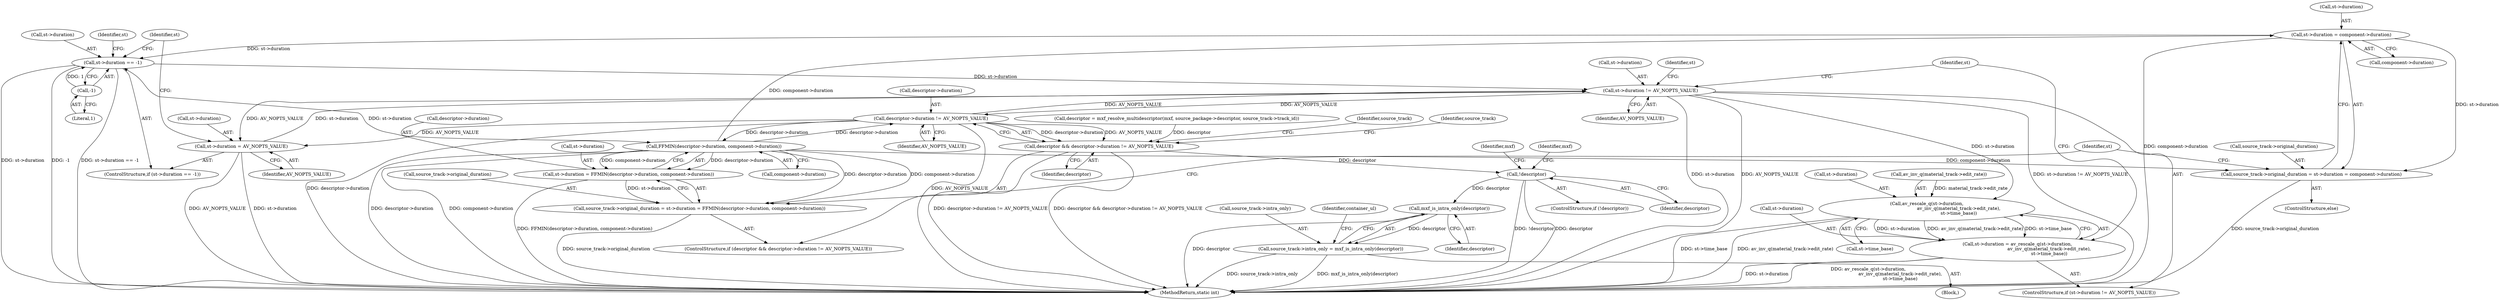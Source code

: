 digraph "0_FFmpeg_bab0716c7f4793ec42e05a5aa7e80d82a0dd4e75@pointer" {
"1000808" [label="(Call,st->duration = component->duration)"];
"1000796" [label="(Call,FFMIN(descriptor->duration, component->duration))"];
"1000783" [label="(Call,descriptor->duration != AV_NOPTS_VALUE)"];
"1001712" [label="(Call,st->duration != AV_NOPTS_VALUE)"];
"1000816" [label="(Call,st->duration == -1)"];
"1000792" [label="(Call,st->duration = FFMIN(descriptor->duration, component->duration))"];
"1000808" [label="(Call,st->duration = component->duration)"];
"1000820" [label="(Call,-1)"];
"1000822" [label="(Call,st->duration = AV_NOPTS_VALUE)"];
"1000804" [label="(Call,source_track->original_duration = st->duration = component->duration)"];
"1000781" [label="(Call,descriptor && descriptor->duration != AV_NOPTS_VALUE)"];
"1000921" [label="(Call,!descriptor)"];
"1001201" [label="(Call,mxf_is_intra_only(descriptor))"];
"1001197" [label="(Call,source_track->intra_only = mxf_is_intra_only(descriptor))"];
"1000788" [label="(Call,source_track->original_duration = st->duration = FFMIN(descriptor->duration, component->duration))"];
"1001721" [label="(Call,av_rescale_q(st->duration,\n                                            av_inv_q(material_track->edit_rate),\n                                            st->time_base))"];
"1001717" [label="(Call,st->duration = av_rescale_q(st->duration,\n                                            av_inv_q(material_track->edit_rate),\n                                            st->time_base))"];
"1001197" [label="(Call,source_track->intra_only = mxf_is_intra_only(descriptor))"];
"1000805" [label="(Call,source_track->original_duration)"];
"1000770" [label="(Call,descriptor = mxf_resolve_multidescriptor(mxf, source_package->descriptor, source_track->track_id))"];
"1000818" [label="(Identifier,st)"];
"1000820" [label="(Call,-1)"];
"1000803" [label="(ControlStructure,else)"];
"1000780" [label="(ControlStructure,if (descriptor && descriptor->duration != AV_NOPTS_VALUE))"];
"1000790" [label="(Identifier,source_track)"];
"1000817" [label="(Call,st->duration)"];
"1001718" [label="(Call,st->duration)"];
"1000797" [label="(Call,descriptor->duration)"];
"1001721" [label="(Call,av_rescale_q(st->duration,\n                                            av_inv_q(material_track->edit_rate),\n                                            st->time_base))"];
"1000782" [label="(Identifier,descriptor)"];
"1001201" [label="(Call,mxf_is_intra_only(descriptor))"];
"1001717" [label="(Call,st->duration = av_rescale_q(st->duration,\n                                            av_inv_q(material_track->edit_rate),\n                                            st->time_base))"];
"1001712" [label="(Call,st->duration != AV_NOPTS_VALUE)"];
"1001711" [label="(ControlStructure,if (st->duration != AV_NOPTS_VALUE))"];
"1001991" [label="(MethodReturn,static int)"];
"1000824" [label="(Identifier,st)"];
"1000806" [label="(Identifier,source_track)"];
"1000920" [label="(ControlStructure,if (!descriptor))"];
"1001719" [label="(Identifier,st)"];
"1000922" [label="(Identifier,descriptor)"];
"1000793" [label="(Call,st->duration)"];
"1001725" [label="(Call,av_inv_q(material_track->edit_rate))"];
"1000788" [label="(Call,source_track->original_duration = st->duration = FFMIN(descriptor->duration, component->duration))"];
"1000800" [label="(Call,component->duration)"];
"1000783" [label="(Call,descriptor->duration != AV_NOPTS_VALUE)"];
"1001198" [label="(Call,source_track->intra_only)"];
"1001722" [label="(Call,st->duration)"];
"1000809" [label="(Call,st->duration)"];
"1000821" [label="(Literal,1)"];
"1000784" [label="(Call,descriptor->duration)"];
"1000781" [label="(Call,descriptor && descriptor->duration != AV_NOPTS_VALUE)"];
"1001204" [label="(Identifier,container_ul)"];
"1000822" [label="(Call,st->duration = AV_NOPTS_VALUE)"];
"1000823" [label="(Call,st->duration)"];
"1000939" [label="(Identifier,mxf)"];
"1001196" [label="(Block,)"];
"1001713" [label="(Call,st->duration)"];
"1000792" [label="(Call,st->duration = FFMIN(descriptor->duration, component->duration))"];
"1000804" [label="(Call,source_track->original_duration = st->duration = component->duration)"];
"1001716" [label="(Identifier,AV_NOPTS_VALUE)"];
"1000826" [label="(Identifier,AV_NOPTS_VALUE)"];
"1000812" [label="(Call,component->duration)"];
"1000796" [label="(Call,FFMIN(descriptor->duration, component->duration))"];
"1001736" [label="(Identifier,st)"];
"1001729" [label="(Call,st->time_base)"];
"1000816" [label="(Call,st->duration == -1)"];
"1000787" [label="(Identifier,AV_NOPTS_VALUE)"];
"1000808" [label="(Call,st->duration = component->duration)"];
"1000926" [label="(Identifier,mxf)"];
"1000921" [label="(Call,!descriptor)"];
"1001202" [label="(Identifier,descriptor)"];
"1000815" [label="(ControlStructure,if (st->duration == -1))"];
"1000789" [label="(Call,source_track->original_duration)"];
"1000829" [label="(Identifier,st)"];
"1000808" -> "1000804"  [label="AST: "];
"1000808" -> "1000812"  [label="CFG: "];
"1000809" -> "1000808"  [label="AST: "];
"1000812" -> "1000808"  [label="AST: "];
"1000804" -> "1000808"  [label="CFG: "];
"1000808" -> "1001991"  [label="DDG: component->duration"];
"1000808" -> "1000804"  [label="DDG: st->duration"];
"1000796" -> "1000808"  [label="DDG: component->duration"];
"1000808" -> "1000816"  [label="DDG: st->duration"];
"1000796" -> "1000792"  [label="AST: "];
"1000796" -> "1000800"  [label="CFG: "];
"1000797" -> "1000796"  [label="AST: "];
"1000800" -> "1000796"  [label="AST: "];
"1000792" -> "1000796"  [label="CFG: "];
"1000796" -> "1001991"  [label="DDG: component->duration"];
"1000796" -> "1001991"  [label="DDG: descriptor->duration"];
"1000796" -> "1000783"  [label="DDG: descriptor->duration"];
"1000796" -> "1000788"  [label="DDG: descriptor->duration"];
"1000796" -> "1000788"  [label="DDG: component->duration"];
"1000796" -> "1000792"  [label="DDG: descriptor->duration"];
"1000796" -> "1000792"  [label="DDG: component->duration"];
"1000783" -> "1000796"  [label="DDG: descriptor->duration"];
"1000796" -> "1000804"  [label="DDG: component->duration"];
"1000783" -> "1000781"  [label="AST: "];
"1000783" -> "1000787"  [label="CFG: "];
"1000784" -> "1000783"  [label="AST: "];
"1000787" -> "1000783"  [label="AST: "];
"1000781" -> "1000783"  [label="CFG: "];
"1000783" -> "1001991"  [label="DDG: descriptor->duration"];
"1000783" -> "1001991"  [label="DDG: AV_NOPTS_VALUE"];
"1000783" -> "1000781"  [label="DDG: descriptor->duration"];
"1000783" -> "1000781"  [label="DDG: AV_NOPTS_VALUE"];
"1001712" -> "1000783"  [label="DDG: AV_NOPTS_VALUE"];
"1000783" -> "1000822"  [label="DDG: AV_NOPTS_VALUE"];
"1000783" -> "1001712"  [label="DDG: AV_NOPTS_VALUE"];
"1001712" -> "1001711"  [label="AST: "];
"1001712" -> "1001716"  [label="CFG: "];
"1001713" -> "1001712"  [label="AST: "];
"1001716" -> "1001712"  [label="AST: "];
"1001719" -> "1001712"  [label="CFG: "];
"1001736" -> "1001712"  [label="CFG: "];
"1001712" -> "1001991"  [label="DDG: st->duration"];
"1001712" -> "1001991"  [label="DDG: AV_NOPTS_VALUE"];
"1001712" -> "1001991"  [label="DDG: st->duration != AV_NOPTS_VALUE"];
"1001712" -> "1000822"  [label="DDG: AV_NOPTS_VALUE"];
"1000816" -> "1001712"  [label="DDG: st->duration"];
"1000822" -> "1001712"  [label="DDG: st->duration"];
"1001712" -> "1001721"  [label="DDG: st->duration"];
"1000816" -> "1000815"  [label="AST: "];
"1000816" -> "1000820"  [label="CFG: "];
"1000817" -> "1000816"  [label="AST: "];
"1000820" -> "1000816"  [label="AST: "];
"1000824" -> "1000816"  [label="CFG: "];
"1000829" -> "1000816"  [label="CFG: "];
"1000816" -> "1001991"  [label="DDG: st->duration == -1"];
"1000816" -> "1001991"  [label="DDG: st->duration"];
"1000816" -> "1001991"  [label="DDG: -1"];
"1000792" -> "1000816"  [label="DDG: st->duration"];
"1000820" -> "1000816"  [label="DDG: 1"];
"1000792" -> "1000788"  [label="AST: "];
"1000793" -> "1000792"  [label="AST: "];
"1000788" -> "1000792"  [label="CFG: "];
"1000792" -> "1001991"  [label="DDG: FFMIN(descriptor->duration, component->duration)"];
"1000792" -> "1000788"  [label="DDG: st->duration"];
"1000820" -> "1000821"  [label="CFG: "];
"1000821" -> "1000820"  [label="AST: "];
"1000822" -> "1000815"  [label="AST: "];
"1000822" -> "1000826"  [label="CFG: "];
"1000823" -> "1000822"  [label="AST: "];
"1000826" -> "1000822"  [label="AST: "];
"1000829" -> "1000822"  [label="CFG: "];
"1000822" -> "1001991"  [label="DDG: st->duration"];
"1000822" -> "1001991"  [label="DDG: AV_NOPTS_VALUE"];
"1000804" -> "1000803"  [label="AST: "];
"1000805" -> "1000804"  [label="AST: "];
"1000818" -> "1000804"  [label="CFG: "];
"1000804" -> "1001991"  [label="DDG: source_track->original_duration"];
"1000781" -> "1000780"  [label="AST: "];
"1000781" -> "1000782"  [label="CFG: "];
"1000782" -> "1000781"  [label="AST: "];
"1000790" -> "1000781"  [label="CFG: "];
"1000806" -> "1000781"  [label="CFG: "];
"1000781" -> "1001991"  [label="DDG: descriptor && descriptor->duration != AV_NOPTS_VALUE"];
"1000781" -> "1001991"  [label="DDG: descriptor->duration != AV_NOPTS_VALUE"];
"1000770" -> "1000781"  [label="DDG: descriptor"];
"1000781" -> "1000921"  [label="DDG: descriptor"];
"1000921" -> "1000920"  [label="AST: "];
"1000921" -> "1000922"  [label="CFG: "];
"1000922" -> "1000921"  [label="AST: "];
"1000926" -> "1000921"  [label="CFG: "];
"1000939" -> "1000921"  [label="CFG: "];
"1000921" -> "1001991"  [label="DDG: !descriptor"];
"1000921" -> "1001991"  [label="DDG: descriptor"];
"1000921" -> "1001201"  [label="DDG: descriptor"];
"1001201" -> "1001197"  [label="AST: "];
"1001201" -> "1001202"  [label="CFG: "];
"1001202" -> "1001201"  [label="AST: "];
"1001197" -> "1001201"  [label="CFG: "];
"1001201" -> "1001991"  [label="DDG: descriptor"];
"1001201" -> "1001197"  [label="DDG: descriptor"];
"1001197" -> "1001196"  [label="AST: "];
"1001198" -> "1001197"  [label="AST: "];
"1001204" -> "1001197"  [label="CFG: "];
"1001197" -> "1001991"  [label="DDG: source_track->intra_only"];
"1001197" -> "1001991"  [label="DDG: mxf_is_intra_only(descriptor)"];
"1000788" -> "1000780"  [label="AST: "];
"1000789" -> "1000788"  [label="AST: "];
"1000818" -> "1000788"  [label="CFG: "];
"1000788" -> "1001991"  [label="DDG: source_track->original_duration"];
"1001721" -> "1001717"  [label="AST: "];
"1001721" -> "1001729"  [label="CFG: "];
"1001722" -> "1001721"  [label="AST: "];
"1001725" -> "1001721"  [label="AST: "];
"1001729" -> "1001721"  [label="AST: "];
"1001717" -> "1001721"  [label="CFG: "];
"1001721" -> "1001991"  [label="DDG: st->time_base"];
"1001721" -> "1001991"  [label="DDG: av_inv_q(material_track->edit_rate)"];
"1001721" -> "1001717"  [label="DDG: st->duration"];
"1001721" -> "1001717"  [label="DDG: av_inv_q(material_track->edit_rate)"];
"1001721" -> "1001717"  [label="DDG: st->time_base"];
"1001725" -> "1001721"  [label="DDG: material_track->edit_rate"];
"1001717" -> "1001711"  [label="AST: "];
"1001718" -> "1001717"  [label="AST: "];
"1001736" -> "1001717"  [label="CFG: "];
"1001717" -> "1001991"  [label="DDG: st->duration"];
"1001717" -> "1001991"  [label="DDG: av_rescale_q(st->duration,\n                                            av_inv_q(material_track->edit_rate),\n                                            st->time_base)"];
}
